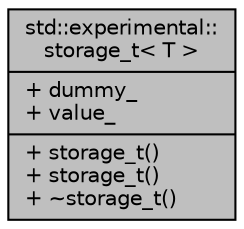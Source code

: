 digraph "std::experimental::storage_t&lt; T &gt;"
{
 // INTERACTIVE_SVG=YES
  edge [fontname="Helvetica",fontsize="10",labelfontname="Helvetica",labelfontsize="10"];
  node [fontname="Helvetica",fontsize="10",shape=record];
  Node1 [label="{std::experimental::\lstorage_t\< T \>\n|+ dummy_\l+ value_\l|+ storage_t()\l+ storage_t()\l+ ~storage_t()\l}",height=0.2,width=0.4,color="black", fillcolor="grey75", style="filled", fontcolor="black"];
}
